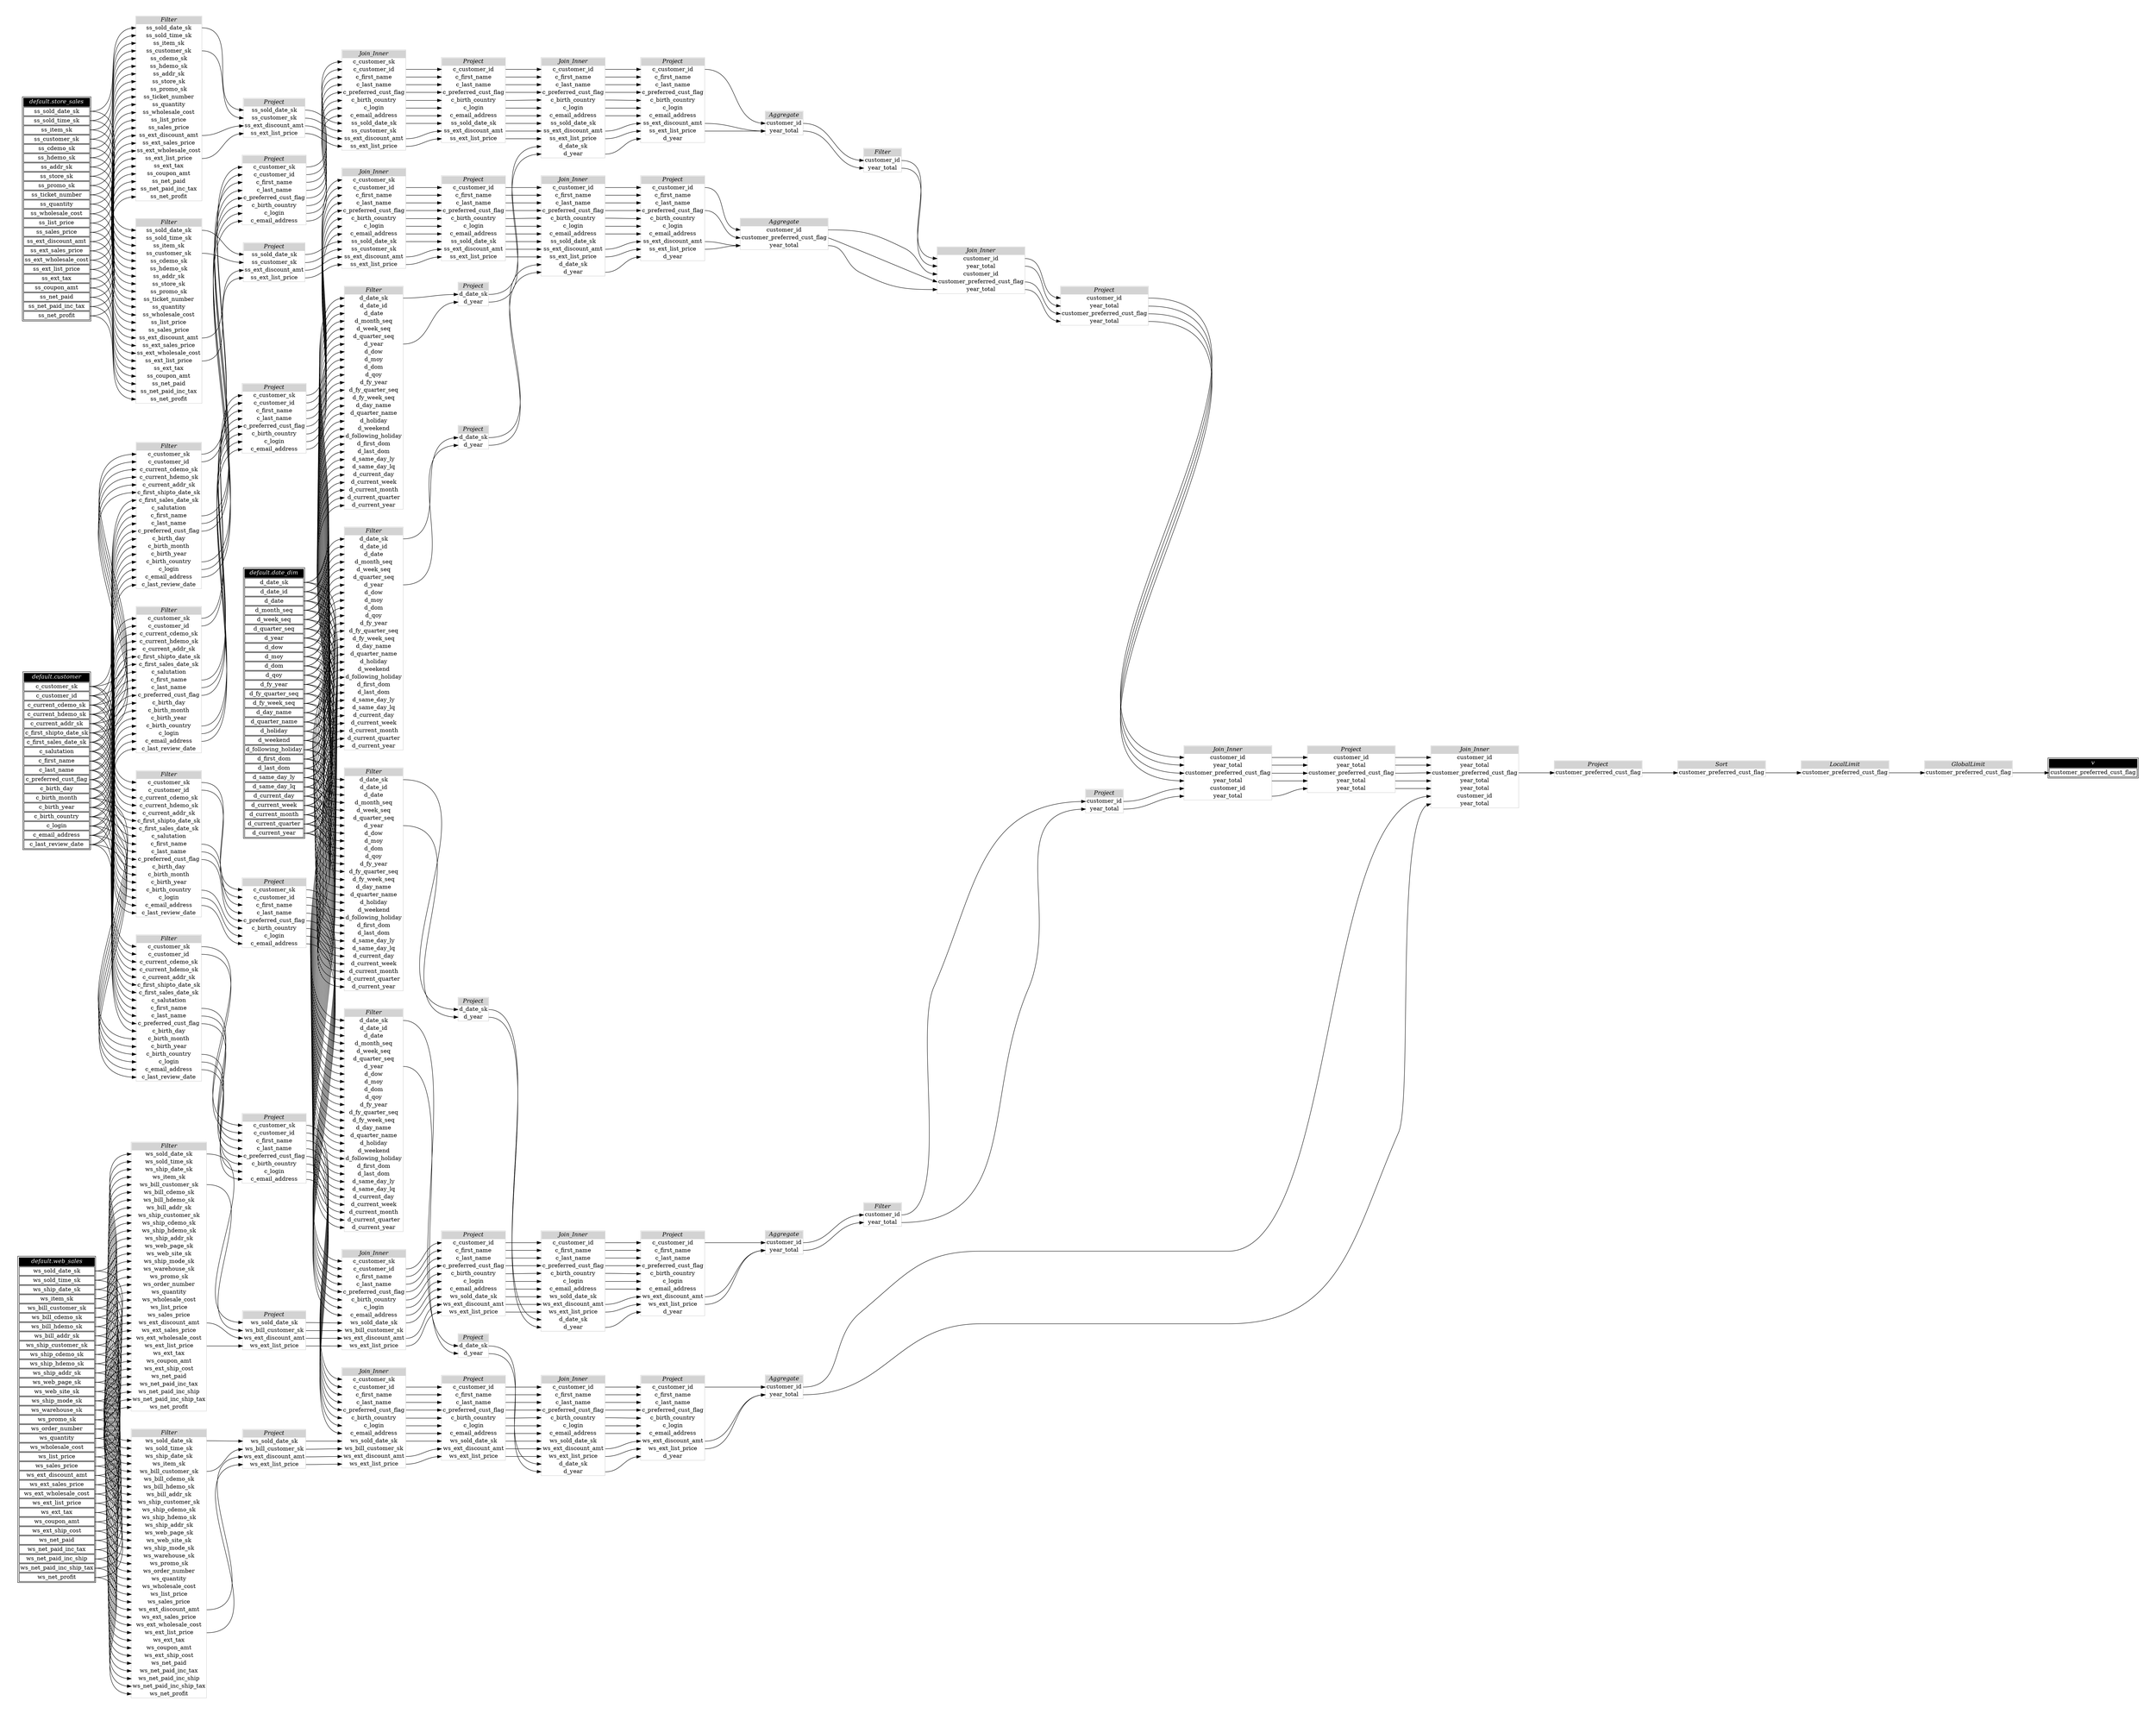 // Automatically generated by TPCDSFlowTestSuite


digraph {
  graph [pad="0.5" nodesep="0.5" ranksep="1" fontname="Helvetica" rankdir=LR];
  node [shape=plaintext]

  
"Aggregate_7b50d66" [label=<
<table color="lightgray" border="1" cellborder="0" cellspacing="0">
  <tr><td bgcolor="lightgray" port="nodeName"><i>Aggregate</i></td></tr>
  <tr><td port="0">customer_id</td></tr>
<tr><td port="1">year_total</td></tr>
</table>>];
     

"Aggregate_7c4b3dd" [label=<
<table color="lightgray" border="1" cellborder="0" cellspacing="0">
  <tr><td bgcolor="lightgray" port="nodeName"><i>Aggregate</i></td></tr>
  <tr><td port="0">customer_id</td></tr>
<tr><td port="1">customer_preferred_cust_flag</td></tr>
<tr><td port="2">year_total</td></tr>
</table>>];
     

"Aggregate_c0f18ea" [label=<
<table color="lightgray" border="1" cellborder="0" cellspacing="0">
  <tr><td bgcolor="lightgray" port="nodeName"><i>Aggregate</i></td></tr>
  <tr><td port="0">customer_id</td></tr>
<tr><td port="1">year_total</td></tr>
</table>>];
     

"Aggregate_c6f78f4" [label=<
<table color="lightgray" border="1" cellborder="0" cellspacing="0">
  <tr><td bgcolor="lightgray" port="nodeName"><i>Aggregate</i></td></tr>
  <tr><td port="0">customer_id</td></tr>
<tr><td port="1">year_total</td></tr>
</table>>];
     

"Filter_3b7bd84" [label=<
<table color="lightgray" border="1" cellborder="0" cellspacing="0">
  <tr><td bgcolor="lightgray" port="nodeName"><i>Filter</i></td></tr>
  <tr><td port="0">c_customer_sk</td></tr>
<tr><td port="1">c_customer_id</td></tr>
<tr><td port="2">c_current_cdemo_sk</td></tr>
<tr><td port="3">c_current_hdemo_sk</td></tr>
<tr><td port="4">c_current_addr_sk</td></tr>
<tr><td port="5">c_first_shipto_date_sk</td></tr>
<tr><td port="6">c_first_sales_date_sk</td></tr>
<tr><td port="7">c_salutation</td></tr>
<tr><td port="8">c_first_name</td></tr>
<tr><td port="9">c_last_name</td></tr>
<tr><td port="10">c_preferred_cust_flag</td></tr>
<tr><td port="11">c_birth_day</td></tr>
<tr><td port="12">c_birth_month</td></tr>
<tr><td port="13">c_birth_year</td></tr>
<tr><td port="14">c_birth_country</td></tr>
<tr><td port="15">c_login</td></tr>
<tr><td port="16">c_email_address</td></tr>
<tr><td port="17">c_last_review_date</td></tr>
</table>>];
     

"Filter_56b2248" [label=<
<table color="lightgray" border="1" cellborder="0" cellspacing="0">
  <tr><td bgcolor="lightgray" port="nodeName"><i>Filter</i></td></tr>
  <tr><td port="0">c_customer_sk</td></tr>
<tr><td port="1">c_customer_id</td></tr>
<tr><td port="2">c_current_cdemo_sk</td></tr>
<tr><td port="3">c_current_hdemo_sk</td></tr>
<tr><td port="4">c_current_addr_sk</td></tr>
<tr><td port="5">c_first_shipto_date_sk</td></tr>
<tr><td port="6">c_first_sales_date_sk</td></tr>
<tr><td port="7">c_salutation</td></tr>
<tr><td port="8">c_first_name</td></tr>
<tr><td port="9">c_last_name</td></tr>
<tr><td port="10">c_preferred_cust_flag</td></tr>
<tr><td port="11">c_birth_day</td></tr>
<tr><td port="12">c_birth_month</td></tr>
<tr><td port="13">c_birth_year</td></tr>
<tr><td port="14">c_birth_country</td></tr>
<tr><td port="15">c_login</td></tr>
<tr><td port="16">c_email_address</td></tr>
<tr><td port="17">c_last_review_date</td></tr>
</table>>];
     

"Filter_6f1973e" [label=<
<table color="lightgray" border="1" cellborder="0" cellspacing="0">
  <tr><td bgcolor="lightgray" port="nodeName"><i>Filter</i></td></tr>
  <tr><td port="0">ss_sold_date_sk</td></tr>
<tr><td port="1">ss_sold_time_sk</td></tr>
<tr><td port="2">ss_item_sk</td></tr>
<tr><td port="3">ss_customer_sk</td></tr>
<tr><td port="4">ss_cdemo_sk</td></tr>
<tr><td port="5">ss_hdemo_sk</td></tr>
<tr><td port="6">ss_addr_sk</td></tr>
<tr><td port="7">ss_store_sk</td></tr>
<tr><td port="8">ss_promo_sk</td></tr>
<tr><td port="9">ss_ticket_number</td></tr>
<tr><td port="10">ss_quantity</td></tr>
<tr><td port="11">ss_wholesale_cost</td></tr>
<tr><td port="12">ss_list_price</td></tr>
<tr><td port="13">ss_sales_price</td></tr>
<tr><td port="14">ss_ext_discount_amt</td></tr>
<tr><td port="15">ss_ext_sales_price</td></tr>
<tr><td port="16">ss_ext_wholesale_cost</td></tr>
<tr><td port="17">ss_ext_list_price</td></tr>
<tr><td port="18">ss_ext_tax</td></tr>
<tr><td port="19">ss_coupon_amt</td></tr>
<tr><td port="20">ss_net_paid</td></tr>
<tr><td port="21">ss_net_paid_inc_tax</td></tr>
<tr><td port="22">ss_net_profit</td></tr>
</table>>];
     

"Filter_711f5ce" [label=<
<table color="lightgray" border="1" cellborder="0" cellspacing="0">
  <tr><td bgcolor="lightgray" port="nodeName"><i>Filter</i></td></tr>
  <tr><td port="0">customer_id</td></tr>
<tr><td port="1">year_total</td></tr>
</table>>];
     

"Filter_8008960" [label=<
<table color="lightgray" border="1" cellborder="0" cellspacing="0">
  <tr><td bgcolor="lightgray" port="nodeName"><i>Filter</i></td></tr>
  <tr><td port="0">ws_sold_date_sk</td></tr>
<tr><td port="1">ws_sold_time_sk</td></tr>
<tr><td port="2">ws_ship_date_sk</td></tr>
<tr><td port="3">ws_item_sk</td></tr>
<tr><td port="4">ws_bill_customer_sk</td></tr>
<tr><td port="5">ws_bill_cdemo_sk</td></tr>
<tr><td port="6">ws_bill_hdemo_sk</td></tr>
<tr><td port="7">ws_bill_addr_sk</td></tr>
<tr><td port="8">ws_ship_customer_sk</td></tr>
<tr><td port="9">ws_ship_cdemo_sk</td></tr>
<tr><td port="10">ws_ship_hdemo_sk</td></tr>
<tr><td port="11">ws_ship_addr_sk</td></tr>
<tr><td port="12">ws_web_page_sk</td></tr>
<tr><td port="13">ws_web_site_sk</td></tr>
<tr><td port="14">ws_ship_mode_sk</td></tr>
<tr><td port="15">ws_warehouse_sk</td></tr>
<tr><td port="16">ws_promo_sk</td></tr>
<tr><td port="17">ws_order_number</td></tr>
<tr><td port="18">ws_quantity</td></tr>
<tr><td port="19">ws_wholesale_cost</td></tr>
<tr><td port="20">ws_list_price</td></tr>
<tr><td port="21">ws_sales_price</td></tr>
<tr><td port="22">ws_ext_discount_amt</td></tr>
<tr><td port="23">ws_ext_sales_price</td></tr>
<tr><td port="24">ws_ext_wholesale_cost</td></tr>
<tr><td port="25">ws_ext_list_price</td></tr>
<tr><td port="26">ws_ext_tax</td></tr>
<tr><td port="27">ws_coupon_amt</td></tr>
<tr><td port="28">ws_ext_ship_cost</td></tr>
<tr><td port="29">ws_net_paid</td></tr>
<tr><td port="30">ws_net_paid_inc_tax</td></tr>
<tr><td port="31">ws_net_paid_inc_ship</td></tr>
<tr><td port="32">ws_net_paid_inc_ship_tax</td></tr>
<tr><td port="33">ws_net_profit</td></tr>
</table>>];
     

"Filter_859c360" [label=<
<table color="lightgray" border="1" cellborder="0" cellspacing="0">
  <tr><td bgcolor="lightgray" port="nodeName"><i>Filter</i></td></tr>
  <tr><td port="0">d_date_sk</td></tr>
<tr><td port="1">d_date_id</td></tr>
<tr><td port="2">d_date</td></tr>
<tr><td port="3">d_month_seq</td></tr>
<tr><td port="4">d_week_seq</td></tr>
<tr><td port="5">d_quarter_seq</td></tr>
<tr><td port="6">d_year</td></tr>
<tr><td port="7">d_dow</td></tr>
<tr><td port="8">d_moy</td></tr>
<tr><td port="9">d_dom</td></tr>
<tr><td port="10">d_qoy</td></tr>
<tr><td port="11">d_fy_year</td></tr>
<tr><td port="12">d_fy_quarter_seq</td></tr>
<tr><td port="13">d_fy_week_seq</td></tr>
<tr><td port="14">d_day_name</td></tr>
<tr><td port="15">d_quarter_name</td></tr>
<tr><td port="16">d_holiday</td></tr>
<tr><td port="17">d_weekend</td></tr>
<tr><td port="18">d_following_holiday</td></tr>
<tr><td port="19">d_first_dom</td></tr>
<tr><td port="20">d_last_dom</td></tr>
<tr><td port="21">d_same_day_ly</td></tr>
<tr><td port="22">d_same_day_lq</td></tr>
<tr><td port="23">d_current_day</td></tr>
<tr><td port="24">d_current_week</td></tr>
<tr><td port="25">d_current_month</td></tr>
<tr><td port="26">d_current_quarter</td></tr>
<tr><td port="27">d_current_year</td></tr>
</table>>];
     

"Filter_a04f98a" [label=<
<table color="lightgray" border="1" cellborder="0" cellspacing="0">
  <tr><td bgcolor="lightgray" port="nodeName"><i>Filter</i></td></tr>
  <tr><td port="0">c_customer_sk</td></tr>
<tr><td port="1">c_customer_id</td></tr>
<tr><td port="2">c_current_cdemo_sk</td></tr>
<tr><td port="3">c_current_hdemo_sk</td></tr>
<tr><td port="4">c_current_addr_sk</td></tr>
<tr><td port="5">c_first_shipto_date_sk</td></tr>
<tr><td port="6">c_first_sales_date_sk</td></tr>
<tr><td port="7">c_salutation</td></tr>
<tr><td port="8">c_first_name</td></tr>
<tr><td port="9">c_last_name</td></tr>
<tr><td port="10">c_preferred_cust_flag</td></tr>
<tr><td port="11">c_birth_day</td></tr>
<tr><td port="12">c_birth_month</td></tr>
<tr><td port="13">c_birth_year</td></tr>
<tr><td port="14">c_birth_country</td></tr>
<tr><td port="15">c_login</td></tr>
<tr><td port="16">c_email_address</td></tr>
<tr><td port="17">c_last_review_date</td></tr>
</table>>];
     

"Filter_a8c6147" [label=<
<table color="lightgray" border="1" cellborder="0" cellspacing="0">
  <tr><td bgcolor="lightgray" port="nodeName"><i>Filter</i></td></tr>
  <tr><td port="0">c_customer_sk</td></tr>
<tr><td port="1">c_customer_id</td></tr>
<tr><td port="2">c_current_cdemo_sk</td></tr>
<tr><td port="3">c_current_hdemo_sk</td></tr>
<tr><td port="4">c_current_addr_sk</td></tr>
<tr><td port="5">c_first_shipto_date_sk</td></tr>
<tr><td port="6">c_first_sales_date_sk</td></tr>
<tr><td port="7">c_salutation</td></tr>
<tr><td port="8">c_first_name</td></tr>
<tr><td port="9">c_last_name</td></tr>
<tr><td port="10">c_preferred_cust_flag</td></tr>
<tr><td port="11">c_birth_day</td></tr>
<tr><td port="12">c_birth_month</td></tr>
<tr><td port="13">c_birth_year</td></tr>
<tr><td port="14">c_birth_country</td></tr>
<tr><td port="15">c_login</td></tr>
<tr><td port="16">c_email_address</td></tr>
<tr><td port="17">c_last_review_date</td></tr>
</table>>];
     

"Filter_abc6703" [label=<
<table color="lightgray" border="1" cellborder="0" cellspacing="0">
  <tr><td bgcolor="lightgray" port="nodeName"><i>Filter</i></td></tr>
  <tr><td port="0">ws_sold_date_sk</td></tr>
<tr><td port="1">ws_sold_time_sk</td></tr>
<tr><td port="2">ws_ship_date_sk</td></tr>
<tr><td port="3">ws_item_sk</td></tr>
<tr><td port="4">ws_bill_customer_sk</td></tr>
<tr><td port="5">ws_bill_cdemo_sk</td></tr>
<tr><td port="6">ws_bill_hdemo_sk</td></tr>
<tr><td port="7">ws_bill_addr_sk</td></tr>
<tr><td port="8">ws_ship_customer_sk</td></tr>
<tr><td port="9">ws_ship_cdemo_sk</td></tr>
<tr><td port="10">ws_ship_hdemo_sk</td></tr>
<tr><td port="11">ws_ship_addr_sk</td></tr>
<tr><td port="12">ws_web_page_sk</td></tr>
<tr><td port="13">ws_web_site_sk</td></tr>
<tr><td port="14">ws_ship_mode_sk</td></tr>
<tr><td port="15">ws_warehouse_sk</td></tr>
<tr><td port="16">ws_promo_sk</td></tr>
<tr><td port="17">ws_order_number</td></tr>
<tr><td port="18">ws_quantity</td></tr>
<tr><td port="19">ws_wholesale_cost</td></tr>
<tr><td port="20">ws_list_price</td></tr>
<tr><td port="21">ws_sales_price</td></tr>
<tr><td port="22">ws_ext_discount_amt</td></tr>
<tr><td port="23">ws_ext_sales_price</td></tr>
<tr><td port="24">ws_ext_wholesale_cost</td></tr>
<tr><td port="25">ws_ext_list_price</td></tr>
<tr><td port="26">ws_ext_tax</td></tr>
<tr><td port="27">ws_coupon_amt</td></tr>
<tr><td port="28">ws_ext_ship_cost</td></tr>
<tr><td port="29">ws_net_paid</td></tr>
<tr><td port="30">ws_net_paid_inc_tax</td></tr>
<tr><td port="31">ws_net_paid_inc_ship</td></tr>
<tr><td port="32">ws_net_paid_inc_ship_tax</td></tr>
<tr><td port="33">ws_net_profit</td></tr>
</table>>];
     

"Filter_b0dfe3a" [label=<
<table color="lightgray" border="1" cellborder="0" cellspacing="0">
  <tr><td bgcolor="lightgray" port="nodeName"><i>Filter</i></td></tr>
  <tr><td port="0">d_date_sk</td></tr>
<tr><td port="1">d_date_id</td></tr>
<tr><td port="2">d_date</td></tr>
<tr><td port="3">d_month_seq</td></tr>
<tr><td port="4">d_week_seq</td></tr>
<tr><td port="5">d_quarter_seq</td></tr>
<tr><td port="6">d_year</td></tr>
<tr><td port="7">d_dow</td></tr>
<tr><td port="8">d_moy</td></tr>
<tr><td port="9">d_dom</td></tr>
<tr><td port="10">d_qoy</td></tr>
<tr><td port="11">d_fy_year</td></tr>
<tr><td port="12">d_fy_quarter_seq</td></tr>
<tr><td port="13">d_fy_week_seq</td></tr>
<tr><td port="14">d_day_name</td></tr>
<tr><td port="15">d_quarter_name</td></tr>
<tr><td port="16">d_holiday</td></tr>
<tr><td port="17">d_weekend</td></tr>
<tr><td port="18">d_following_holiday</td></tr>
<tr><td port="19">d_first_dom</td></tr>
<tr><td port="20">d_last_dom</td></tr>
<tr><td port="21">d_same_day_ly</td></tr>
<tr><td port="22">d_same_day_lq</td></tr>
<tr><td port="23">d_current_day</td></tr>
<tr><td port="24">d_current_week</td></tr>
<tr><td port="25">d_current_month</td></tr>
<tr><td port="26">d_current_quarter</td></tr>
<tr><td port="27">d_current_year</td></tr>
</table>>];
     

"Filter_b597ed2" [label=<
<table color="lightgray" border="1" cellborder="0" cellspacing="0">
  <tr><td bgcolor="lightgray" port="nodeName"><i>Filter</i></td></tr>
  <tr><td port="0">d_date_sk</td></tr>
<tr><td port="1">d_date_id</td></tr>
<tr><td port="2">d_date</td></tr>
<tr><td port="3">d_month_seq</td></tr>
<tr><td port="4">d_week_seq</td></tr>
<tr><td port="5">d_quarter_seq</td></tr>
<tr><td port="6">d_year</td></tr>
<tr><td port="7">d_dow</td></tr>
<tr><td port="8">d_moy</td></tr>
<tr><td port="9">d_dom</td></tr>
<tr><td port="10">d_qoy</td></tr>
<tr><td port="11">d_fy_year</td></tr>
<tr><td port="12">d_fy_quarter_seq</td></tr>
<tr><td port="13">d_fy_week_seq</td></tr>
<tr><td port="14">d_day_name</td></tr>
<tr><td port="15">d_quarter_name</td></tr>
<tr><td port="16">d_holiday</td></tr>
<tr><td port="17">d_weekend</td></tr>
<tr><td port="18">d_following_holiday</td></tr>
<tr><td port="19">d_first_dom</td></tr>
<tr><td port="20">d_last_dom</td></tr>
<tr><td port="21">d_same_day_ly</td></tr>
<tr><td port="22">d_same_day_lq</td></tr>
<tr><td port="23">d_current_day</td></tr>
<tr><td port="24">d_current_week</td></tr>
<tr><td port="25">d_current_month</td></tr>
<tr><td port="26">d_current_quarter</td></tr>
<tr><td port="27">d_current_year</td></tr>
</table>>];
     

"Filter_c82e7f3" [label=<
<table color="lightgray" border="1" cellborder="0" cellspacing="0">
  <tr><td bgcolor="lightgray" port="nodeName"><i>Filter</i></td></tr>
  <tr><td port="0">customer_id</td></tr>
<tr><td port="1">year_total</td></tr>
</table>>];
     

"Filter_ed05914" [label=<
<table color="lightgray" border="1" cellborder="0" cellspacing="0">
  <tr><td bgcolor="lightgray" port="nodeName"><i>Filter</i></td></tr>
  <tr><td port="0">ss_sold_date_sk</td></tr>
<tr><td port="1">ss_sold_time_sk</td></tr>
<tr><td port="2">ss_item_sk</td></tr>
<tr><td port="3">ss_customer_sk</td></tr>
<tr><td port="4">ss_cdemo_sk</td></tr>
<tr><td port="5">ss_hdemo_sk</td></tr>
<tr><td port="6">ss_addr_sk</td></tr>
<tr><td port="7">ss_store_sk</td></tr>
<tr><td port="8">ss_promo_sk</td></tr>
<tr><td port="9">ss_ticket_number</td></tr>
<tr><td port="10">ss_quantity</td></tr>
<tr><td port="11">ss_wholesale_cost</td></tr>
<tr><td port="12">ss_list_price</td></tr>
<tr><td port="13">ss_sales_price</td></tr>
<tr><td port="14">ss_ext_discount_amt</td></tr>
<tr><td port="15">ss_ext_sales_price</td></tr>
<tr><td port="16">ss_ext_wholesale_cost</td></tr>
<tr><td port="17">ss_ext_list_price</td></tr>
<tr><td port="18">ss_ext_tax</td></tr>
<tr><td port="19">ss_coupon_amt</td></tr>
<tr><td port="20">ss_net_paid</td></tr>
<tr><td port="21">ss_net_paid_inc_tax</td></tr>
<tr><td port="22">ss_net_profit</td></tr>
</table>>];
     

"Filter_f05f3d3" [label=<
<table color="lightgray" border="1" cellborder="0" cellspacing="0">
  <tr><td bgcolor="lightgray" port="nodeName"><i>Filter</i></td></tr>
  <tr><td port="0">d_date_sk</td></tr>
<tr><td port="1">d_date_id</td></tr>
<tr><td port="2">d_date</td></tr>
<tr><td port="3">d_month_seq</td></tr>
<tr><td port="4">d_week_seq</td></tr>
<tr><td port="5">d_quarter_seq</td></tr>
<tr><td port="6">d_year</td></tr>
<tr><td port="7">d_dow</td></tr>
<tr><td port="8">d_moy</td></tr>
<tr><td port="9">d_dom</td></tr>
<tr><td port="10">d_qoy</td></tr>
<tr><td port="11">d_fy_year</td></tr>
<tr><td port="12">d_fy_quarter_seq</td></tr>
<tr><td port="13">d_fy_week_seq</td></tr>
<tr><td port="14">d_day_name</td></tr>
<tr><td port="15">d_quarter_name</td></tr>
<tr><td port="16">d_holiday</td></tr>
<tr><td port="17">d_weekend</td></tr>
<tr><td port="18">d_following_holiday</td></tr>
<tr><td port="19">d_first_dom</td></tr>
<tr><td port="20">d_last_dom</td></tr>
<tr><td port="21">d_same_day_ly</td></tr>
<tr><td port="22">d_same_day_lq</td></tr>
<tr><td port="23">d_current_day</td></tr>
<tr><td port="24">d_current_week</td></tr>
<tr><td port="25">d_current_month</td></tr>
<tr><td port="26">d_current_quarter</td></tr>
<tr><td port="27">d_current_year</td></tr>
</table>>];
     

"GlobalLimit_7919b61" [label=<
<table color="lightgray" border="1" cellborder="0" cellspacing="0">
  <tr><td bgcolor="lightgray" port="nodeName"><i>GlobalLimit</i></td></tr>
  <tr><td port="0">customer_preferred_cust_flag</td></tr>
</table>>];
     

"Join_Inner_0c2fbb5" [label=<
<table color="lightgray" border="1" cellborder="0" cellspacing="0">
  <tr><td bgcolor="lightgray" port="nodeName"><i>Join_Inner</i></td></tr>
  <tr><td port="0">c_customer_sk</td></tr>
<tr><td port="1">c_customer_id</td></tr>
<tr><td port="2">c_first_name</td></tr>
<tr><td port="3">c_last_name</td></tr>
<tr><td port="4">c_preferred_cust_flag</td></tr>
<tr><td port="5">c_birth_country</td></tr>
<tr><td port="6">c_login</td></tr>
<tr><td port="7">c_email_address</td></tr>
<tr><td port="8">ws_sold_date_sk</td></tr>
<tr><td port="9">ws_bill_customer_sk</td></tr>
<tr><td port="10">ws_ext_discount_amt</td></tr>
<tr><td port="11">ws_ext_list_price</td></tr>
</table>>];
     

"Join_Inner_26b0033" [label=<
<table color="lightgray" border="1" cellborder="0" cellspacing="0">
  <tr><td bgcolor="lightgray" port="nodeName"><i>Join_Inner</i></td></tr>
  <tr><td port="0">customer_id</td></tr>
<tr><td port="1">year_total</td></tr>
<tr><td port="2">customer_preferred_cust_flag</td></tr>
<tr><td port="3">year_total</td></tr>
<tr><td port="4">customer_id</td></tr>
<tr><td port="5">year_total</td></tr>
</table>>];
     

"Join_Inner_326aa55" [label=<
<table color="lightgray" border="1" cellborder="0" cellspacing="0">
  <tr><td bgcolor="lightgray" port="nodeName"><i>Join_Inner</i></td></tr>
  <tr><td port="0">c_customer_id</td></tr>
<tr><td port="1">c_first_name</td></tr>
<tr><td port="2">c_last_name</td></tr>
<tr><td port="3">c_preferred_cust_flag</td></tr>
<tr><td port="4">c_birth_country</td></tr>
<tr><td port="5">c_login</td></tr>
<tr><td port="6">c_email_address</td></tr>
<tr><td port="7">ss_sold_date_sk</td></tr>
<tr><td port="8">ss_ext_discount_amt</td></tr>
<tr><td port="9">ss_ext_list_price</td></tr>
<tr><td port="10">d_date_sk</td></tr>
<tr><td port="11">d_year</td></tr>
</table>>];
     

"Join_Inner_74f026a" [label=<
<table color="lightgray" border="1" cellborder="0" cellspacing="0">
  <tr><td bgcolor="lightgray" port="nodeName"><i>Join_Inner</i></td></tr>
  <tr><td port="0">c_customer_sk</td></tr>
<tr><td port="1">c_customer_id</td></tr>
<tr><td port="2">c_first_name</td></tr>
<tr><td port="3">c_last_name</td></tr>
<tr><td port="4">c_preferred_cust_flag</td></tr>
<tr><td port="5">c_birth_country</td></tr>
<tr><td port="6">c_login</td></tr>
<tr><td port="7">c_email_address</td></tr>
<tr><td port="8">ws_sold_date_sk</td></tr>
<tr><td port="9">ws_bill_customer_sk</td></tr>
<tr><td port="10">ws_ext_discount_amt</td></tr>
<tr><td port="11">ws_ext_list_price</td></tr>
</table>>];
     

"Join_Inner_7c0f3b3" [label=<
<table color="lightgray" border="1" cellborder="0" cellspacing="0">
  <tr><td bgcolor="lightgray" port="nodeName"><i>Join_Inner</i></td></tr>
  <tr><td port="0">c_customer_sk</td></tr>
<tr><td port="1">c_customer_id</td></tr>
<tr><td port="2">c_first_name</td></tr>
<tr><td port="3">c_last_name</td></tr>
<tr><td port="4">c_preferred_cust_flag</td></tr>
<tr><td port="5">c_birth_country</td></tr>
<tr><td port="6">c_login</td></tr>
<tr><td port="7">c_email_address</td></tr>
<tr><td port="8">ss_sold_date_sk</td></tr>
<tr><td port="9">ss_customer_sk</td></tr>
<tr><td port="10">ss_ext_discount_amt</td></tr>
<tr><td port="11">ss_ext_list_price</td></tr>
</table>>];
     

"Join_Inner_890f232" [label=<
<table color="lightgray" border="1" cellborder="0" cellspacing="0">
  <tr><td bgcolor="lightgray" port="nodeName"><i>Join_Inner</i></td></tr>
  <tr><td port="0">c_customer_id</td></tr>
<tr><td port="1">c_first_name</td></tr>
<tr><td port="2">c_last_name</td></tr>
<tr><td port="3">c_preferred_cust_flag</td></tr>
<tr><td port="4">c_birth_country</td></tr>
<tr><td port="5">c_login</td></tr>
<tr><td port="6">c_email_address</td></tr>
<tr><td port="7">ss_sold_date_sk</td></tr>
<tr><td port="8">ss_ext_discount_amt</td></tr>
<tr><td port="9">ss_ext_list_price</td></tr>
<tr><td port="10">d_date_sk</td></tr>
<tr><td port="11">d_year</td></tr>
</table>>];
     

"Join_Inner_a8cd6c7" [label=<
<table color="lightgray" border="1" cellborder="0" cellspacing="0">
  <tr><td bgcolor="lightgray" port="nodeName"><i>Join_Inner</i></td></tr>
  <tr><td port="0">c_customer_id</td></tr>
<tr><td port="1">c_first_name</td></tr>
<tr><td port="2">c_last_name</td></tr>
<tr><td port="3">c_preferred_cust_flag</td></tr>
<tr><td port="4">c_birth_country</td></tr>
<tr><td port="5">c_login</td></tr>
<tr><td port="6">c_email_address</td></tr>
<tr><td port="7">ws_sold_date_sk</td></tr>
<tr><td port="8">ws_ext_discount_amt</td></tr>
<tr><td port="9">ws_ext_list_price</td></tr>
<tr><td port="10">d_date_sk</td></tr>
<tr><td port="11">d_year</td></tr>
</table>>];
     

"Join_Inner_c120cb1" [label=<
<table color="lightgray" border="1" cellborder="0" cellspacing="0">
  <tr><td bgcolor="lightgray" port="nodeName"><i>Join_Inner</i></td></tr>
  <tr><td port="0">c_customer_sk</td></tr>
<tr><td port="1">c_customer_id</td></tr>
<tr><td port="2">c_first_name</td></tr>
<tr><td port="3">c_last_name</td></tr>
<tr><td port="4">c_preferred_cust_flag</td></tr>
<tr><td port="5">c_birth_country</td></tr>
<tr><td port="6">c_login</td></tr>
<tr><td port="7">c_email_address</td></tr>
<tr><td port="8">ss_sold_date_sk</td></tr>
<tr><td port="9">ss_customer_sk</td></tr>
<tr><td port="10">ss_ext_discount_amt</td></tr>
<tr><td port="11">ss_ext_list_price</td></tr>
</table>>];
     

"Join_Inner_c38a8ff" [label=<
<table color="lightgray" border="1" cellborder="0" cellspacing="0">
  <tr><td bgcolor="lightgray" port="nodeName"><i>Join_Inner</i></td></tr>
  <tr><td port="0">customer_id</td></tr>
<tr><td port="1">year_total</td></tr>
<tr><td port="2">customer_id</td></tr>
<tr><td port="3">customer_preferred_cust_flag</td></tr>
<tr><td port="4">year_total</td></tr>
</table>>];
     

"Join_Inner_d58ea2c" [label=<
<table color="lightgray" border="1" cellborder="0" cellspacing="0">
  <tr><td bgcolor="lightgray" port="nodeName"><i>Join_Inner</i></td></tr>
  <tr><td port="0">c_customer_id</td></tr>
<tr><td port="1">c_first_name</td></tr>
<tr><td port="2">c_last_name</td></tr>
<tr><td port="3">c_preferred_cust_flag</td></tr>
<tr><td port="4">c_birth_country</td></tr>
<tr><td port="5">c_login</td></tr>
<tr><td port="6">c_email_address</td></tr>
<tr><td port="7">ws_sold_date_sk</td></tr>
<tr><td port="8">ws_ext_discount_amt</td></tr>
<tr><td port="9">ws_ext_list_price</td></tr>
<tr><td port="10">d_date_sk</td></tr>
<tr><td port="11">d_year</td></tr>
</table>>];
     

"Join_Inner_deaf45f" [label=<
<table color="lightgray" border="1" cellborder="0" cellspacing="0">
  <tr><td bgcolor="lightgray" port="nodeName"><i>Join_Inner</i></td></tr>
  <tr><td port="0">customer_id</td></tr>
<tr><td port="1">year_total</td></tr>
<tr><td port="2">customer_preferred_cust_flag</td></tr>
<tr><td port="3">year_total</td></tr>
<tr><td port="4">year_total</td></tr>
<tr><td port="5">customer_id</td></tr>
<tr><td port="6">year_total</td></tr>
</table>>];
     

"LocalLimit_60381ae" [label=<
<table color="lightgray" border="1" cellborder="0" cellspacing="0">
  <tr><td bgcolor="lightgray" port="nodeName"><i>LocalLimit</i></td></tr>
  <tr><td port="0">customer_preferred_cust_flag</td></tr>
</table>>];
     

"Project_00dfc3c" [label=<
<table color="lightgray" border="1" cellborder="0" cellspacing="0">
  <tr><td bgcolor="lightgray" port="nodeName"><i>Project</i></td></tr>
  <tr><td port="0">ws_sold_date_sk</td></tr>
<tr><td port="1">ws_bill_customer_sk</td></tr>
<tr><td port="2">ws_ext_discount_amt</td></tr>
<tr><td port="3">ws_ext_list_price</td></tr>
</table>>];
     

"Project_053bcce" [label=<
<table color="lightgray" border="1" cellborder="0" cellspacing="0">
  <tr><td bgcolor="lightgray" port="nodeName"><i>Project</i></td></tr>
  <tr><td port="0">d_date_sk</td></tr>
<tr><td port="1">d_year</td></tr>
</table>>];
     

"Project_10d1ae5" [label=<
<table color="lightgray" border="1" cellborder="0" cellspacing="0">
  <tr><td bgcolor="lightgray" port="nodeName"><i>Project</i></td></tr>
  <tr><td port="0">c_customer_id</td></tr>
<tr><td port="1">c_first_name</td></tr>
<tr><td port="2">c_last_name</td></tr>
<tr><td port="3">c_preferred_cust_flag</td></tr>
<tr><td port="4">c_birth_country</td></tr>
<tr><td port="5">c_login</td></tr>
<tr><td port="6">c_email_address</td></tr>
<tr><td port="7">ws_ext_discount_amt</td></tr>
<tr><td port="8">ws_ext_list_price</td></tr>
<tr><td port="9">d_year</td></tr>
</table>>];
     

"Project_1815f78" [label=<
<table color="lightgray" border="1" cellborder="0" cellspacing="0">
  <tr><td bgcolor="lightgray" port="nodeName"><i>Project</i></td></tr>
  <tr><td port="0">customer_id</td></tr>
<tr><td port="1">year_total</td></tr>
</table>>];
     

"Project_1ca2446" [label=<
<table color="lightgray" border="1" cellborder="0" cellspacing="0">
  <tr><td bgcolor="lightgray" port="nodeName"><i>Project</i></td></tr>
  <tr><td port="0">d_date_sk</td></tr>
<tr><td port="1">d_year</td></tr>
</table>>];
     

"Project_24ee296" [label=<
<table color="lightgray" border="1" cellborder="0" cellspacing="0">
  <tr><td bgcolor="lightgray" port="nodeName"><i>Project</i></td></tr>
  <tr><td port="0">d_date_sk</td></tr>
<tr><td port="1">d_year</td></tr>
</table>>];
     

"Project_2d023cb" [label=<
<table color="lightgray" border="1" cellborder="0" cellspacing="0">
  <tr><td bgcolor="lightgray" port="nodeName"><i>Project</i></td></tr>
  <tr><td port="0">ws_sold_date_sk</td></tr>
<tr><td port="1">ws_bill_customer_sk</td></tr>
<tr><td port="2">ws_ext_discount_amt</td></tr>
<tr><td port="3">ws_ext_list_price</td></tr>
</table>>];
     

"Project_4d193a5" [label=<
<table color="lightgray" border="1" cellborder="0" cellspacing="0">
  <tr><td bgcolor="lightgray" port="nodeName"><i>Project</i></td></tr>
  <tr><td port="0">c_customer_id</td></tr>
<tr><td port="1">c_first_name</td></tr>
<tr><td port="2">c_last_name</td></tr>
<tr><td port="3">c_preferred_cust_flag</td></tr>
<tr><td port="4">c_birth_country</td></tr>
<tr><td port="5">c_login</td></tr>
<tr><td port="6">c_email_address</td></tr>
<tr><td port="7">ss_sold_date_sk</td></tr>
<tr><td port="8">ss_ext_discount_amt</td></tr>
<tr><td port="9">ss_ext_list_price</td></tr>
</table>>];
     

"Project_62ceebb" [label=<
<table color="lightgray" border="1" cellborder="0" cellspacing="0">
  <tr><td bgcolor="lightgray" port="nodeName"><i>Project</i></td></tr>
  <tr><td port="0">ss_sold_date_sk</td></tr>
<tr><td port="1">ss_customer_sk</td></tr>
<tr><td port="2">ss_ext_discount_amt</td></tr>
<tr><td port="3">ss_ext_list_price</td></tr>
</table>>];
     

"Project_7e74702" [label=<
<table color="lightgray" border="1" cellborder="0" cellspacing="0">
  <tr><td bgcolor="lightgray" port="nodeName"><i>Project</i></td></tr>
  <tr><td port="0">c_customer_id</td></tr>
<tr><td port="1">c_first_name</td></tr>
<tr><td port="2">c_last_name</td></tr>
<tr><td port="3">c_preferred_cust_flag</td></tr>
<tr><td port="4">c_birth_country</td></tr>
<tr><td port="5">c_login</td></tr>
<tr><td port="6">c_email_address</td></tr>
<tr><td port="7">ws_ext_discount_amt</td></tr>
<tr><td port="8">ws_ext_list_price</td></tr>
<tr><td port="9">d_year</td></tr>
</table>>];
     

"Project_84a425d" [label=<
<table color="lightgray" border="1" cellborder="0" cellspacing="0">
  <tr><td bgcolor="lightgray" port="nodeName"><i>Project</i></td></tr>
  <tr><td port="0">c_customer_id</td></tr>
<tr><td port="1">c_first_name</td></tr>
<tr><td port="2">c_last_name</td></tr>
<tr><td port="3">c_preferred_cust_flag</td></tr>
<tr><td port="4">c_birth_country</td></tr>
<tr><td port="5">c_login</td></tr>
<tr><td port="6">c_email_address</td></tr>
<tr><td port="7">ss_ext_discount_amt</td></tr>
<tr><td port="8">ss_ext_list_price</td></tr>
<tr><td port="9">d_year</td></tr>
</table>>];
     

"Project_86f880d" [label=<
<table color="lightgray" border="1" cellborder="0" cellspacing="0">
  <tr><td bgcolor="lightgray" port="nodeName"><i>Project</i></td></tr>
  <tr><td port="0">c_customer_sk</td></tr>
<tr><td port="1">c_customer_id</td></tr>
<tr><td port="2">c_first_name</td></tr>
<tr><td port="3">c_last_name</td></tr>
<tr><td port="4">c_preferred_cust_flag</td></tr>
<tr><td port="5">c_birth_country</td></tr>
<tr><td port="6">c_login</td></tr>
<tr><td port="7">c_email_address</td></tr>
</table>>];
     

"Project_af3cc52" [label=<
<table color="lightgray" border="1" cellborder="0" cellspacing="0">
  <tr><td bgcolor="lightgray" port="nodeName"><i>Project</i></td></tr>
  <tr><td port="0">c_customer_sk</td></tr>
<tr><td port="1">c_customer_id</td></tr>
<tr><td port="2">c_first_name</td></tr>
<tr><td port="3">c_last_name</td></tr>
<tr><td port="4">c_preferred_cust_flag</td></tr>
<tr><td port="5">c_birth_country</td></tr>
<tr><td port="6">c_login</td></tr>
<tr><td port="7">c_email_address</td></tr>
</table>>];
     

"Project_b195c32" [label=<
<table color="lightgray" border="1" cellborder="0" cellspacing="0">
  <tr><td bgcolor="lightgray" port="nodeName"><i>Project</i></td></tr>
  <tr><td port="0">c_customer_id</td></tr>
<tr><td port="1">c_first_name</td></tr>
<tr><td port="2">c_last_name</td></tr>
<tr><td port="3">c_preferred_cust_flag</td></tr>
<tr><td port="4">c_birth_country</td></tr>
<tr><td port="5">c_login</td></tr>
<tr><td port="6">c_email_address</td></tr>
<tr><td port="7">ws_sold_date_sk</td></tr>
<tr><td port="8">ws_ext_discount_amt</td></tr>
<tr><td port="9">ws_ext_list_price</td></tr>
</table>>];
     

"Project_b704803" [label=<
<table color="lightgray" border="1" cellborder="0" cellspacing="0">
  <tr><td bgcolor="lightgray" port="nodeName"><i>Project</i></td></tr>
  <tr><td port="0">customer_preferred_cust_flag</td></tr>
</table>>];
     

"Project_b8ea012" [label=<
<table color="lightgray" border="1" cellborder="0" cellspacing="0">
  <tr><td bgcolor="lightgray" port="nodeName"><i>Project</i></td></tr>
  <tr><td port="0">c_customer_id</td></tr>
<tr><td port="1">c_first_name</td></tr>
<tr><td port="2">c_last_name</td></tr>
<tr><td port="3">c_preferred_cust_flag</td></tr>
<tr><td port="4">c_birth_country</td></tr>
<tr><td port="5">c_login</td></tr>
<tr><td port="6">c_email_address</td></tr>
<tr><td port="7">ws_sold_date_sk</td></tr>
<tr><td port="8">ws_ext_discount_amt</td></tr>
<tr><td port="9">ws_ext_list_price</td></tr>
</table>>];
     

"Project_b9c5cab" [label=<
<table color="lightgray" border="1" cellborder="0" cellspacing="0">
  <tr><td bgcolor="lightgray" port="nodeName"><i>Project</i></td></tr>
  <tr><td port="0">customer_id</td></tr>
<tr><td port="1">year_total</td></tr>
<tr><td port="2">customer_preferred_cust_flag</td></tr>
<tr><td port="3">year_total</td></tr>
</table>>];
     

"Project_c766a4b" [label=<
<table color="lightgray" border="1" cellborder="0" cellspacing="0">
  <tr><td bgcolor="lightgray" port="nodeName"><i>Project</i></td></tr>
  <tr><td port="0">d_date_sk</td></tr>
<tr><td port="1">d_year</td></tr>
</table>>];
     

"Project_ce6e4ba" [label=<
<table color="lightgray" border="1" cellborder="0" cellspacing="0">
  <tr><td bgcolor="lightgray" port="nodeName"><i>Project</i></td></tr>
  <tr><td port="0">customer_id</td></tr>
<tr><td port="1">year_total</td></tr>
<tr><td port="2">customer_preferred_cust_flag</td></tr>
<tr><td port="3">year_total</td></tr>
<tr><td port="4">year_total</td></tr>
</table>>];
     

"Project_d9416f9" [label=<
<table color="lightgray" border="1" cellborder="0" cellspacing="0">
  <tr><td bgcolor="lightgray" port="nodeName"><i>Project</i></td></tr>
  <tr><td port="0">c_customer_sk</td></tr>
<tr><td port="1">c_customer_id</td></tr>
<tr><td port="2">c_first_name</td></tr>
<tr><td port="3">c_last_name</td></tr>
<tr><td port="4">c_preferred_cust_flag</td></tr>
<tr><td port="5">c_birth_country</td></tr>
<tr><td port="6">c_login</td></tr>
<tr><td port="7">c_email_address</td></tr>
</table>>];
     

"Project_de116fa" [label=<
<table color="lightgray" border="1" cellborder="0" cellspacing="0">
  <tr><td bgcolor="lightgray" port="nodeName"><i>Project</i></td></tr>
  <tr><td port="0">ss_sold_date_sk</td></tr>
<tr><td port="1">ss_customer_sk</td></tr>
<tr><td port="2">ss_ext_discount_amt</td></tr>
<tr><td port="3">ss_ext_list_price</td></tr>
</table>>];
     

"Project_ea3b60f" [label=<
<table color="lightgray" border="1" cellborder="0" cellspacing="0">
  <tr><td bgcolor="lightgray" port="nodeName"><i>Project</i></td></tr>
  <tr><td port="0">c_customer_id</td></tr>
<tr><td port="1">c_first_name</td></tr>
<tr><td port="2">c_last_name</td></tr>
<tr><td port="3">c_preferred_cust_flag</td></tr>
<tr><td port="4">c_birth_country</td></tr>
<tr><td port="5">c_login</td></tr>
<tr><td port="6">c_email_address</td></tr>
<tr><td port="7">ss_sold_date_sk</td></tr>
<tr><td port="8">ss_ext_discount_amt</td></tr>
<tr><td port="9">ss_ext_list_price</td></tr>
</table>>];
     

"Project_eaec40d" [label=<
<table color="lightgray" border="1" cellborder="0" cellspacing="0">
  <tr><td bgcolor="lightgray" port="nodeName"><i>Project</i></td></tr>
  <tr><td port="0">c_customer_sk</td></tr>
<tr><td port="1">c_customer_id</td></tr>
<tr><td port="2">c_first_name</td></tr>
<tr><td port="3">c_last_name</td></tr>
<tr><td port="4">c_preferred_cust_flag</td></tr>
<tr><td port="5">c_birth_country</td></tr>
<tr><td port="6">c_login</td></tr>
<tr><td port="7">c_email_address</td></tr>
</table>>];
     

"Project_efd7dad" [label=<
<table color="lightgray" border="1" cellborder="0" cellspacing="0">
  <tr><td bgcolor="lightgray" port="nodeName"><i>Project</i></td></tr>
  <tr><td port="0">c_customer_id</td></tr>
<tr><td port="1">c_first_name</td></tr>
<tr><td port="2">c_last_name</td></tr>
<tr><td port="3">c_preferred_cust_flag</td></tr>
<tr><td port="4">c_birth_country</td></tr>
<tr><td port="5">c_login</td></tr>
<tr><td port="6">c_email_address</td></tr>
<tr><td port="7">ss_ext_discount_amt</td></tr>
<tr><td port="8">ss_ext_list_price</td></tr>
<tr><td port="9">d_year</td></tr>
</table>>];
     

"Sort_f24b7d1" [label=<
<table color="lightgray" border="1" cellborder="0" cellspacing="0">
  <tr><td bgcolor="lightgray" port="nodeName"><i>Sort</i></td></tr>
  <tr><td port="0">customer_preferred_cust_flag</td></tr>
</table>>];
     

"default.customer" [color="black" label=<
<table>
  <tr><td bgcolor="black" port="nodeName"><i><font color="white">default.customer</font></i></td></tr>
  <tr><td port="0">c_customer_sk</td></tr>
<tr><td port="1">c_customer_id</td></tr>
<tr><td port="2">c_current_cdemo_sk</td></tr>
<tr><td port="3">c_current_hdemo_sk</td></tr>
<tr><td port="4">c_current_addr_sk</td></tr>
<tr><td port="5">c_first_shipto_date_sk</td></tr>
<tr><td port="6">c_first_sales_date_sk</td></tr>
<tr><td port="7">c_salutation</td></tr>
<tr><td port="8">c_first_name</td></tr>
<tr><td port="9">c_last_name</td></tr>
<tr><td port="10">c_preferred_cust_flag</td></tr>
<tr><td port="11">c_birth_day</td></tr>
<tr><td port="12">c_birth_month</td></tr>
<tr><td port="13">c_birth_year</td></tr>
<tr><td port="14">c_birth_country</td></tr>
<tr><td port="15">c_login</td></tr>
<tr><td port="16">c_email_address</td></tr>
<tr><td port="17">c_last_review_date</td></tr>
</table>>];
     

"default.date_dim" [color="black" label=<
<table>
  <tr><td bgcolor="black" port="nodeName"><i><font color="white">default.date_dim</font></i></td></tr>
  <tr><td port="0">d_date_sk</td></tr>
<tr><td port="1">d_date_id</td></tr>
<tr><td port="2">d_date</td></tr>
<tr><td port="3">d_month_seq</td></tr>
<tr><td port="4">d_week_seq</td></tr>
<tr><td port="5">d_quarter_seq</td></tr>
<tr><td port="6">d_year</td></tr>
<tr><td port="7">d_dow</td></tr>
<tr><td port="8">d_moy</td></tr>
<tr><td port="9">d_dom</td></tr>
<tr><td port="10">d_qoy</td></tr>
<tr><td port="11">d_fy_year</td></tr>
<tr><td port="12">d_fy_quarter_seq</td></tr>
<tr><td port="13">d_fy_week_seq</td></tr>
<tr><td port="14">d_day_name</td></tr>
<tr><td port="15">d_quarter_name</td></tr>
<tr><td port="16">d_holiday</td></tr>
<tr><td port="17">d_weekend</td></tr>
<tr><td port="18">d_following_holiday</td></tr>
<tr><td port="19">d_first_dom</td></tr>
<tr><td port="20">d_last_dom</td></tr>
<tr><td port="21">d_same_day_ly</td></tr>
<tr><td port="22">d_same_day_lq</td></tr>
<tr><td port="23">d_current_day</td></tr>
<tr><td port="24">d_current_week</td></tr>
<tr><td port="25">d_current_month</td></tr>
<tr><td port="26">d_current_quarter</td></tr>
<tr><td port="27">d_current_year</td></tr>
</table>>];
     

"default.store_sales" [color="black" label=<
<table>
  <tr><td bgcolor="black" port="nodeName"><i><font color="white">default.store_sales</font></i></td></tr>
  <tr><td port="0">ss_sold_date_sk</td></tr>
<tr><td port="1">ss_sold_time_sk</td></tr>
<tr><td port="2">ss_item_sk</td></tr>
<tr><td port="3">ss_customer_sk</td></tr>
<tr><td port="4">ss_cdemo_sk</td></tr>
<tr><td port="5">ss_hdemo_sk</td></tr>
<tr><td port="6">ss_addr_sk</td></tr>
<tr><td port="7">ss_store_sk</td></tr>
<tr><td port="8">ss_promo_sk</td></tr>
<tr><td port="9">ss_ticket_number</td></tr>
<tr><td port="10">ss_quantity</td></tr>
<tr><td port="11">ss_wholesale_cost</td></tr>
<tr><td port="12">ss_list_price</td></tr>
<tr><td port="13">ss_sales_price</td></tr>
<tr><td port="14">ss_ext_discount_amt</td></tr>
<tr><td port="15">ss_ext_sales_price</td></tr>
<tr><td port="16">ss_ext_wholesale_cost</td></tr>
<tr><td port="17">ss_ext_list_price</td></tr>
<tr><td port="18">ss_ext_tax</td></tr>
<tr><td port="19">ss_coupon_amt</td></tr>
<tr><td port="20">ss_net_paid</td></tr>
<tr><td port="21">ss_net_paid_inc_tax</td></tr>
<tr><td port="22">ss_net_profit</td></tr>
</table>>];
     

"default.web_sales" [color="black" label=<
<table>
  <tr><td bgcolor="black" port="nodeName"><i><font color="white">default.web_sales</font></i></td></tr>
  <tr><td port="0">ws_sold_date_sk</td></tr>
<tr><td port="1">ws_sold_time_sk</td></tr>
<tr><td port="2">ws_ship_date_sk</td></tr>
<tr><td port="3">ws_item_sk</td></tr>
<tr><td port="4">ws_bill_customer_sk</td></tr>
<tr><td port="5">ws_bill_cdemo_sk</td></tr>
<tr><td port="6">ws_bill_hdemo_sk</td></tr>
<tr><td port="7">ws_bill_addr_sk</td></tr>
<tr><td port="8">ws_ship_customer_sk</td></tr>
<tr><td port="9">ws_ship_cdemo_sk</td></tr>
<tr><td port="10">ws_ship_hdemo_sk</td></tr>
<tr><td port="11">ws_ship_addr_sk</td></tr>
<tr><td port="12">ws_web_page_sk</td></tr>
<tr><td port="13">ws_web_site_sk</td></tr>
<tr><td port="14">ws_ship_mode_sk</td></tr>
<tr><td port="15">ws_warehouse_sk</td></tr>
<tr><td port="16">ws_promo_sk</td></tr>
<tr><td port="17">ws_order_number</td></tr>
<tr><td port="18">ws_quantity</td></tr>
<tr><td port="19">ws_wholesale_cost</td></tr>
<tr><td port="20">ws_list_price</td></tr>
<tr><td port="21">ws_sales_price</td></tr>
<tr><td port="22">ws_ext_discount_amt</td></tr>
<tr><td port="23">ws_ext_sales_price</td></tr>
<tr><td port="24">ws_ext_wholesale_cost</td></tr>
<tr><td port="25">ws_ext_list_price</td></tr>
<tr><td port="26">ws_ext_tax</td></tr>
<tr><td port="27">ws_coupon_amt</td></tr>
<tr><td port="28">ws_ext_ship_cost</td></tr>
<tr><td port="29">ws_net_paid</td></tr>
<tr><td port="30">ws_net_paid_inc_tax</td></tr>
<tr><td port="31">ws_net_paid_inc_ship</td></tr>
<tr><td port="32">ws_net_paid_inc_ship_tax</td></tr>
<tr><td port="33">ws_net_profit</td></tr>
</table>>];
     

"v" [color="black" label=<
<table>
  <tr><td bgcolor="black" port="nodeName"><i><font color="white">v</font></i></td></tr>
  <tr><td port="0">customer_preferred_cust_flag</td></tr>
</table>>];
     
  "Aggregate_7b50d66":0 -> "Join_Inner_deaf45f":5;
"Aggregate_7b50d66":1 -> "Join_Inner_deaf45f":6;
"Aggregate_7c4b3dd":0 -> "Join_Inner_c38a8ff":2;
"Aggregate_7c4b3dd":1 -> "Join_Inner_c38a8ff":3;
"Aggregate_7c4b3dd":2 -> "Join_Inner_c38a8ff":4;
"Aggregate_c0f18ea":0 -> "Filter_711f5ce":0;
"Aggregate_c0f18ea":1 -> "Filter_711f5ce":1;
"Aggregate_c6f78f4":0 -> "Filter_c82e7f3":0;
"Aggregate_c6f78f4":1 -> "Filter_c82e7f3":1;
"Filter_3b7bd84":0 -> "Project_86f880d":0;
"Filter_3b7bd84":1 -> "Project_86f880d":1;
"Filter_3b7bd84":10 -> "Project_86f880d":4;
"Filter_3b7bd84":14 -> "Project_86f880d":5;
"Filter_3b7bd84":15 -> "Project_86f880d":6;
"Filter_3b7bd84":16 -> "Project_86f880d":7;
"Filter_3b7bd84":8 -> "Project_86f880d":2;
"Filter_3b7bd84":9 -> "Project_86f880d":3;
"Filter_56b2248":0 -> "Project_eaec40d":0;
"Filter_56b2248":1 -> "Project_eaec40d":1;
"Filter_56b2248":10 -> "Project_eaec40d":4;
"Filter_56b2248":14 -> "Project_eaec40d":5;
"Filter_56b2248":15 -> "Project_eaec40d":6;
"Filter_56b2248":16 -> "Project_eaec40d":7;
"Filter_56b2248":8 -> "Project_eaec40d":2;
"Filter_56b2248":9 -> "Project_eaec40d":3;
"Filter_6f1973e":0 -> "Project_62ceebb":0;
"Filter_6f1973e":14 -> "Project_62ceebb":2;
"Filter_6f1973e":17 -> "Project_62ceebb":3;
"Filter_6f1973e":3 -> "Project_62ceebb":1;
"Filter_711f5ce":0 -> "Join_Inner_c38a8ff":0;
"Filter_711f5ce":1 -> "Join_Inner_c38a8ff":1;
"Filter_8008960":0 -> "Project_00dfc3c":0;
"Filter_8008960":22 -> "Project_00dfc3c":2;
"Filter_8008960":25 -> "Project_00dfc3c":3;
"Filter_8008960":4 -> "Project_00dfc3c":1;
"Filter_859c360":0 -> "Project_1ca2446":0;
"Filter_859c360":6 -> "Project_1ca2446":1;
"Filter_a04f98a":0 -> "Project_d9416f9":0;
"Filter_a04f98a":1 -> "Project_d9416f9":1;
"Filter_a04f98a":10 -> "Project_d9416f9":4;
"Filter_a04f98a":14 -> "Project_d9416f9":5;
"Filter_a04f98a":15 -> "Project_d9416f9":6;
"Filter_a04f98a":16 -> "Project_d9416f9":7;
"Filter_a04f98a":8 -> "Project_d9416f9":2;
"Filter_a04f98a":9 -> "Project_d9416f9":3;
"Filter_a8c6147":0 -> "Project_af3cc52":0;
"Filter_a8c6147":1 -> "Project_af3cc52":1;
"Filter_a8c6147":10 -> "Project_af3cc52":4;
"Filter_a8c6147":14 -> "Project_af3cc52":5;
"Filter_a8c6147":15 -> "Project_af3cc52":6;
"Filter_a8c6147":16 -> "Project_af3cc52":7;
"Filter_a8c6147":8 -> "Project_af3cc52":2;
"Filter_a8c6147":9 -> "Project_af3cc52":3;
"Filter_abc6703":0 -> "Project_2d023cb":0;
"Filter_abc6703":22 -> "Project_2d023cb":2;
"Filter_abc6703":25 -> "Project_2d023cb":3;
"Filter_abc6703":4 -> "Project_2d023cb":1;
"Filter_b0dfe3a":0 -> "Project_c766a4b":0;
"Filter_b0dfe3a":6 -> "Project_c766a4b":1;
"Filter_b597ed2":0 -> "Project_053bcce":0;
"Filter_b597ed2":6 -> "Project_053bcce":1;
"Filter_c82e7f3":0 -> "Project_1815f78":0;
"Filter_c82e7f3":1 -> "Project_1815f78":1;
"Filter_ed05914":0 -> "Project_de116fa":0;
"Filter_ed05914":14 -> "Project_de116fa":2;
"Filter_ed05914":17 -> "Project_de116fa":3;
"Filter_ed05914":3 -> "Project_de116fa":1;
"Filter_f05f3d3":0 -> "Project_24ee296":0;
"Filter_f05f3d3":6 -> "Project_24ee296":1;
"GlobalLimit_7919b61":0 -> "v":0;
"Join_Inner_0c2fbb5":1 -> "Project_b195c32":0;
"Join_Inner_0c2fbb5":10 -> "Project_b195c32":8;
"Join_Inner_0c2fbb5":11 -> "Project_b195c32":9;
"Join_Inner_0c2fbb5":2 -> "Project_b195c32":1;
"Join_Inner_0c2fbb5":3 -> "Project_b195c32":2;
"Join_Inner_0c2fbb5":4 -> "Project_b195c32":3;
"Join_Inner_0c2fbb5":5 -> "Project_b195c32":4;
"Join_Inner_0c2fbb5":6 -> "Project_b195c32":5;
"Join_Inner_0c2fbb5":7 -> "Project_b195c32":6;
"Join_Inner_0c2fbb5":8 -> "Project_b195c32":7;
"Join_Inner_26b0033":0 -> "Project_ce6e4ba":0;
"Join_Inner_26b0033":1 -> "Project_ce6e4ba":1;
"Join_Inner_26b0033":2 -> "Project_ce6e4ba":2;
"Join_Inner_26b0033":3 -> "Project_ce6e4ba":3;
"Join_Inner_26b0033":5 -> "Project_ce6e4ba":4;
"Join_Inner_326aa55":0 -> "Project_84a425d":0;
"Join_Inner_326aa55":1 -> "Project_84a425d":1;
"Join_Inner_326aa55":11 -> "Project_84a425d":9;
"Join_Inner_326aa55":2 -> "Project_84a425d":2;
"Join_Inner_326aa55":3 -> "Project_84a425d":3;
"Join_Inner_326aa55":4 -> "Project_84a425d":4;
"Join_Inner_326aa55":5 -> "Project_84a425d":5;
"Join_Inner_326aa55":6 -> "Project_84a425d":6;
"Join_Inner_326aa55":8 -> "Project_84a425d":7;
"Join_Inner_326aa55":9 -> "Project_84a425d":8;
"Join_Inner_74f026a":1 -> "Project_b8ea012":0;
"Join_Inner_74f026a":10 -> "Project_b8ea012":8;
"Join_Inner_74f026a":11 -> "Project_b8ea012":9;
"Join_Inner_74f026a":2 -> "Project_b8ea012":1;
"Join_Inner_74f026a":3 -> "Project_b8ea012":2;
"Join_Inner_74f026a":4 -> "Project_b8ea012":3;
"Join_Inner_74f026a":5 -> "Project_b8ea012":4;
"Join_Inner_74f026a":6 -> "Project_b8ea012":5;
"Join_Inner_74f026a":7 -> "Project_b8ea012":6;
"Join_Inner_74f026a":8 -> "Project_b8ea012":7;
"Join_Inner_7c0f3b3":1 -> "Project_4d193a5":0;
"Join_Inner_7c0f3b3":10 -> "Project_4d193a5":8;
"Join_Inner_7c0f3b3":11 -> "Project_4d193a5":9;
"Join_Inner_7c0f3b3":2 -> "Project_4d193a5":1;
"Join_Inner_7c0f3b3":3 -> "Project_4d193a5":2;
"Join_Inner_7c0f3b3":4 -> "Project_4d193a5":3;
"Join_Inner_7c0f3b3":5 -> "Project_4d193a5":4;
"Join_Inner_7c0f3b3":6 -> "Project_4d193a5":5;
"Join_Inner_7c0f3b3":7 -> "Project_4d193a5":6;
"Join_Inner_7c0f3b3":8 -> "Project_4d193a5":7;
"Join_Inner_890f232":0 -> "Project_efd7dad":0;
"Join_Inner_890f232":1 -> "Project_efd7dad":1;
"Join_Inner_890f232":11 -> "Project_efd7dad":9;
"Join_Inner_890f232":2 -> "Project_efd7dad":2;
"Join_Inner_890f232":3 -> "Project_efd7dad":3;
"Join_Inner_890f232":4 -> "Project_efd7dad":4;
"Join_Inner_890f232":5 -> "Project_efd7dad":5;
"Join_Inner_890f232":6 -> "Project_efd7dad":6;
"Join_Inner_890f232":8 -> "Project_efd7dad":7;
"Join_Inner_890f232":9 -> "Project_efd7dad":8;
"Join_Inner_a8cd6c7":0 -> "Project_10d1ae5":0;
"Join_Inner_a8cd6c7":1 -> "Project_10d1ae5":1;
"Join_Inner_a8cd6c7":11 -> "Project_10d1ae5":9;
"Join_Inner_a8cd6c7":2 -> "Project_10d1ae5":2;
"Join_Inner_a8cd6c7":3 -> "Project_10d1ae5":3;
"Join_Inner_a8cd6c7":4 -> "Project_10d1ae5":4;
"Join_Inner_a8cd6c7":5 -> "Project_10d1ae5":5;
"Join_Inner_a8cd6c7":6 -> "Project_10d1ae5":6;
"Join_Inner_a8cd6c7":8 -> "Project_10d1ae5":7;
"Join_Inner_a8cd6c7":9 -> "Project_10d1ae5":8;
"Join_Inner_c120cb1":1 -> "Project_ea3b60f":0;
"Join_Inner_c120cb1":10 -> "Project_ea3b60f":8;
"Join_Inner_c120cb1":11 -> "Project_ea3b60f":9;
"Join_Inner_c120cb1":2 -> "Project_ea3b60f":1;
"Join_Inner_c120cb1":3 -> "Project_ea3b60f":2;
"Join_Inner_c120cb1":4 -> "Project_ea3b60f":3;
"Join_Inner_c120cb1":5 -> "Project_ea3b60f":4;
"Join_Inner_c120cb1":6 -> "Project_ea3b60f":5;
"Join_Inner_c120cb1":7 -> "Project_ea3b60f":6;
"Join_Inner_c120cb1":8 -> "Project_ea3b60f":7;
"Join_Inner_c38a8ff":0 -> "Project_b9c5cab":0;
"Join_Inner_c38a8ff":1 -> "Project_b9c5cab":1;
"Join_Inner_c38a8ff":3 -> "Project_b9c5cab":2;
"Join_Inner_c38a8ff":4 -> "Project_b9c5cab":3;
"Join_Inner_d58ea2c":0 -> "Project_7e74702":0;
"Join_Inner_d58ea2c":1 -> "Project_7e74702":1;
"Join_Inner_d58ea2c":11 -> "Project_7e74702":9;
"Join_Inner_d58ea2c":2 -> "Project_7e74702":2;
"Join_Inner_d58ea2c":3 -> "Project_7e74702":3;
"Join_Inner_d58ea2c":4 -> "Project_7e74702":4;
"Join_Inner_d58ea2c":5 -> "Project_7e74702":5;
"Join_Inner_d58ea2c":6 -> "Project_7e74702":6;
"Join_Inner_d58ea2c":8 -> "Project_7e74702":7;
"Join_Inner_d58ea2c":9 -> "Project_7e74702":8;
"Join_Inner_deaf45f":2 -> "Project_b704803":0;
"LocalLimit_60381ae":0 -> "GlobalLimit_7919b61":0;
"Project_00dfc3c":0 -> "Join_Inner_74f026a":8;
"Project_00dfc3c":1 -> "Join_Inner_74f026a":9;
"Project_00dfc3c":2 -> "Join_Inner_74f026a":10;
"Project_00dfc3c":3 -> "Join_Inner_74f026a":11;
"Project_053bcce":0 -> "Join_Inner_890f232":10;
"Project_053bcce":1 -> "Join_Inner_890f232":11;
"Project_10d1ae5":0 -> "Aggregate_c6f78f4":0;
"Project_10d1ae5":7 -> "Aggregate_c6f78f4":1;
"Project_10d1ae5":8 -> "Aggregate_c6f78f4":1;
"Project_1815f78":0 -> "Join_Inner_26b0033":4;
"Project_1815f78":1 -> "Join_Inner_26b0033":5;
"Project_1ca2446":0 -> "Join_Inner_a8cd6c7":10;
"Project_1ca2446":1 -> "Join_Inner_a8cd6c7":11;
"Project_24ee296":0 -> "Join_Inner_d58ea2c":10;
"Project_24ee296":1 -> "Join_Inner_d58ea2c":11;
"Project_2d023cb":0 -> "Join_Inner_0c2fbb5":8;
"Project_2d023cb":1 -> "Join_Inner_0c2fbb5":9;
"Project_2d023cb":2 -> "Join_Inner_0c2fbb5":10;
"Project_2d023cb":3 -> "Join_Inner_0c2fbb5":11;
"Project_4d193a5":0 -> "Join_Inner_890f232":0;
"Project_4d193a5":1 -> "Join_Inner_890f232":1;
"Project_4d193a5":2 -> "Join_Inner_890f232":2;
"Project_4d193a5":3 -> "Join_Inner_890f232":3;
"Project_4d193a5":4 -> "Join_Inner_890f232":4;
"Project_4d193a5":5 -> "Join_Inner_890f232":5;
"Project_4d193a5":6 -> "Join_Inner_890f232":6;
"Project_4d193a5":7 -> "Join_Inner_890f232":7;
"Project_4d193a5":8 -> "Join_Inner_890f232":8;
"Project_4d193a5":9 -> "Join_Inner_890f232":9;
"Project_62ceebb":0 -> "Join_Inner_7c0f3b3":8;
"Project_62ceebb":1 -> "Join_Inner_7c0f3b3":9;
"Project_62ceebb":2 -> "Join_Inner_7c0f3b3":10;
"Project_62ceebb":3 -> "Join_Inner_7c0f3b3":11;
"Project_7e74702":0 -> "Aggregate_7b50d66":0;
"Project_7e74702":7 -> "Aggregate_7b50d66":1;
"Project_7e74702":8 -> "Aggregate_7b50d66":1;
"Project_84a425d":0 -> "Aggregate_c0f18ea":0;
"Project_84a425d":7 -> "Aggregate_c0f18ea":1;
"Project_84a425d":8 -> "Aggregate_c0f18ea":1;
"Project_86f880d":0 -> "Join_Inner_0c2fbb5":0;
"Project_86f880d":1 -> "Join_Inner_0c2fbb5":1;
"Project_86f880d":2 -> "Join_Inner_0c2fbb5":2;
"Project_86f880d":3 -> "Join_Inner_0c2fbb5":3;
"Project_86f880d":4 -> "Join_Inner_0c2fbb5":4;
"Project_86f880d":5 -> "Join_Inner_0c2fbb5":5;
"Project_86f880d":6 -> "Join_Inner_0c2fbb5":6;
"Project_86f880d":7 -> "Join_Inner_0c2fbb5":7;
"Project_af3cc52":0 -> "Join_Inner_c120cb1":0;
"Project_af3cc52":1 -> "Join_Inner_c120cb1":1;
"Project_af3cc52":2 -> "Join_Inner_c120cb1":2;
"Project_af3cc52":3 -> "Join_Inner_c120cb1":3;
"Project_af3cc52":4 -> "Join_Inner_c120cb1":4;
"Project_af3cc52":5 -> "Join_Inner_c120cb1":5;
"Project_af3cc52":6 -> "Join_Inner_c120cb1":6;
"Project_af3cc52":7 -> "Join_Inner_c120cb1":7;
"Project_b195c32":0 -> "Join_Inner_d58ea2c":0;
"Project_b195c32":1 -> "Join_Inner_d58ea2c":1;
"Project_b195c32":2 -> "Join_Inner_d58ea2c":2;
"Project_b195c32":3 -> "Join_Inner_d58ea2c":3;
"Project_b195c32":4 -> "Join_Inner_d58ea2c":4;
"Project_b195c32":5 -> "Join_Inner_d58ea2c":5;
"Project_b195c32":6 -> "Join_Inner_d58ea2c":6;
"Project_b195c32":7 -> "Join_Inner_d58ea2c":7;
"Project_b195c32":8 -> "Join_Inner_d58ea2c":8;
"Project_b195c32":9 -> "Join_Inner_d58ea2c":9;
"Project_b704803":0 -> "Sort_f24b7d1":0;
"Project_b8ea012":0 -> "Join_Inner_a8cd6c7":0;
"Project_b8ea012":1 -> "Join_Inner_a8cd6c7":1;
"Project_b8ea012":2 -> "Join_Inner_a8cd6c7":2;
"Project_b8ea012":3 -> "Join_Inner_a8cd6c7":3;
"Project_b8ea012":4 -> "Join_Inner_a8cd6c7":4;
"Project_b8ea012":5 -> "Join_Inner_a8cd6c7":5;
"Project_b8ea012":6 -> "Join_Inner_a8cd6c7":6;
"Project_b8ea012":7 -> "Join_Inner_a8cd6c7":7;
"Project_b8ea012":8 -> "Join_Inner_a8cd6c7":8;
"Project_b8ea012":9 -> "Join_Inner_a8cd6c7":9;
"Project_b9c5cab":0 -> "Join_Inner_26b0033":0;
"Project_b9c5cab":1 -> "Join_Inner_26b0033":1;
"Project_b9c5cab":2 -> "Join_Inner_26b0033":2;
"Project_b9c5cab":3 -> "Join_Inner_26b0033":3;
"Project_c766a4b":0 -> "Join_Inner_326aa55":10;
"Project_c766a4b":1 -> "Join_Inner_326aa55":11;
"Project_ce6e4ba":0 -> "Join_Inner_deaf45f":0;
"Project_ce6e4ba":1 -> "Join_Inner_deaf45f":1;
"Project_ce6e4ba":2 -> "Join_Inner_deaf45f":2;
"Project_ce6e4ba":3 -> "Join_Inner_deaf45f":3;
"Project_ce6e4ba":4 -> "Join_Inner_deaf45f":4;
"Project_d9416f9":0 -> "Join_Inner_74f026a":0;
"Project_d9416f9":1 -> "Join_Inner_74f026a":1;
"Project_d9416f9":2 -> "Join_Inner_74f026a":2;
"Project_d9416f9":3 -> "Join_Inner_74f026a":3;
"Project_d9416f9":4 -> "Join_Inner_74f026a":4;
"Project_d9416f9":5 -> "Join_Inner_74f026a":5;
"Project_d9416f9":6 -> "Join_Inner_74f026a":6;
"Project_d9416f9":7 -> "Join_Inner_74f026a":7;
"Project_de116fa":0 -> "Join_Inner_c120cb1":8;
"Project_de116fa":1 -> "Join_Inner_c120cb1":9;
"Project_de116fa":2 -> "Join_Inner_c120cb1":10;
"Project_de116fa":3 -> "Join_Inner_c120cb1":11;
"Project_ea3b60f":0 -> "Join_Inner_326aa55":0;
"Project_ea3b60f":1 -> "Join_Inner_326aa55":1;
"Project_ea3b60f":2 -> "Join_Inner_326aa55":2;
"Project_ea3b60f":3 -> "Join_Inner_326aa55":3;
"Project_ea3b60f":4 -> "Join_Inner_326aa55":4;
"Project_ea3b60f":5 -> "Join_Inner_326aa55":5;
"Project_ea3b60f":6 -> "Join_Inner_326aa55":6;
"Project_ea3b60f":7 -> "Join_Inner_326aa55":7;
"Project_ea3b60f":8 -> "Join_Inner_326aa55":8;
"Project_ea3b60f":9 -> "Join_Inner_326aa55":9;
"Project_eaec40d":0 -> "Join_Inner_7c0f3b3":0;
"Project_eaec40d":1 -> "Join_Inner_7c0f3b3":1;
"Project_eaec40d":2 -> "Join_Inner_7c0f3b3":2;
"Project_eaec40d":3 -> "Join_Inner_7c0f3b3":3;
"Project_eaec40d":4 -> "Join_Inner_7c0f3b3":4;
"Project_eaec40d":5 -> "Join_Inner_7c0f3b3":5;
"Project_eaec40d":6 -> "Join_Inner_7c0f3b3":6;
"Project_eaec40d":7 -> "Join_Inner_7c0f3b3":7;
"Project_efd7dad":0 -> "Aggregate_7c4b3dd":0;
"Project_efd7dad":3 -> "Aggregate_7c4b3dd":1;
"Project_efd7dad":7 -> "Aggregate_7c4b3dd":2;
"Project_efd7dad":8 -> "Aggregate_7c4b3dd":2;
"Sort_f24b7d1":0 -> "LocalLimit_60381ae":0;
"default.customer":0 -> "Filter_3b7bd84":0;
"default.customer":0 -> "Filter_56b2248":0;
"default.customer":0 -> "Filter_a04f98a":0;
"default.customer":0 -> "Filter_a8c6147":0;
"default.customer":1 -> "Filter_3b7bd84":1;
"default.customer":1 -> "Filter_56b2248":1;
"default.customer":1 -> "Filter_a04f98a":1;
"default.customer":1 -> "Filter_a8c6147":1;
"default.customer":10 -> "Filter_3b7bd84":10;
"default.customer":10 -> "Filter_56b2248":10;
"default.customer":10 -> "Filter_a04f98a":10;
"default.customer":10 -> "Filter_a8c6147":10;
"default.customer":11 -> "Filter_3b7bd84":11;
"default.customer":11 -> "Filter_56b2248":11;
"default.customer":11 -> "Filter_a04f98a":11;
"default.customer":11 -> "Filter_a8c6147":11;
"default.customer":12 -> "Filter_3b7bd84":12;
"default.customer":12 -> "Filter_56b2248":12;
"default.customer":12 -> "Filter_a04f98a":12;
"default.customer":12 -> "Filter_a8c6147":12;
"default.customer":13 -> "Filter_3b7bd84":13;
"default.customer":13 -> "Filter_56b2248":13;
"default.customer":13 -> "Filter_a04f98a":13;
"default.customer":13 -> "Filter_a8c6147":13;
"default.customer":14 -> "Filter_3b7bd84":14;
"default.customer":14 -> "Filter_56b2248":14;
"default.customer":14 -> "Filter_a04f98a":14;
"default.customer":14 -> "Filter_a8c6147":14;
"default.customer":15 -> "Filter_3b7bd84":15;
"default.customer":15 -> "Filter_56b2248":15;
"default.customer":15 -> "Filter_a04f98a":15;
"default.customer":15 -> "Filter_a8c6147":15;
"default.customer":16 -> "Filter_3b7bd84":16;
"default.customer":16 -> "Filter_56b2248":16;
"default.customer":16 -> "Filter_a04f98a":16;
"default.customer":16 -> "Filter_a8c6147":16;
"default.customer":17 -> "Filter_3b7bd84":17;
"default.customer":17 -> "Filter_56b2248":17;
"default.customer":17 -> "Filter_a04f98a":17;
"default.customer":17 -> "Filter_a8c6147":17;
"default.customer":2 -> "Filter_3b7bd84":2;
"default.customer":2 -> "Filter_56b2248":2;
"default.customer":2 -> "Filter_a04f98a":2;
"default.customer":2 -> "Filter_a8c6147":2;
"default.customer":3 -> "Filter_3b7bd84":3;
"default.customer":3 -> "Filter_56b2248":3;
"default.customer":3 -> "Filter_a04f98a":3;
"default.customer":3 -> "Filter_a8c6147":3;
"default.customer":4 -> "Filter_3b7bd84":4;
"default.customer":4 -> "Filter_56b2248":4;
"default.customer":4 -> "Filter_a04f98a":4;
"default.customer":4 -> "Filter_a8c6147":4;
"default.customer":5 -> "Filter_3b7bd84":5;
"default.customer":5 -> "Filter_56b2248":5;
"default.customer":5 -> "Filter_a04f98a":5;
"default.customer":5 -> "Filter_a8c6147":5;
"default.customer":6 -> "Filter_3b7bd84":6;
"default.customer":6 -> "Filter_56b2248":6;
"default.customer":6 -> "Filter_a04f98a":6;
"default.customer":6 -> "Filter_a8c6147":6;
"default.customer":7 -> "Filter_3b7bd84":7;
"default.customer":7 -> "Filter_56b2248":7;
"default.customer":7 -> "Filter_a04f98a":7;
"default.customer":7 -> "Filter_a8c6147":7;
"default.customer":8 -> "Filter_3b7bd84":8;
"default.customer":8 -> "Filter_56b2248":8;
"default.customer":8 -> "Filter_a04f98a":8;
"default.customer":8 -> "Filter_a8c6147":8;
"default.customer":9 -> "Filter_3b7bd84":9;
"default.customer":9 -> "Filter_56b2248":9;
"default.customer":9 -> "Filter_a04f98a":9;
"default.customer":9 -> "Filter_a8c6147":9;
"default.date_dim":0 -> "Filter_859c360":0;
"default.date_dim":0 -> "Filter_b0dfe3a":0;
"default.date_dim":0 -> "Filter_b597ed2":0;
"default.date_dim":0 -> "Filter_f05f3d3":0;
"default.date_dim":1 -> "Filter_859c360":1;
"default.date_dim":1 -> "Filter_b0dfe3a":1;
"default.date_dim":1 -> "Filter_b597ed2":1;
"default.date_dim":1 -> "Filter_f05f3d3":1;
"default.date_dim":10 -> "Filter_859c360":10;
"default.date_dim":10 -> "Filter_b0dfe3a":10;
"default.date_dim":10 -> "Filter_b597ed2":10;
"default.date_dim":10 -> "Filter_f05f3d3":10;
"default.date_dim":11 -> "Filter_859c360":11;
"default.date_dim":11 -> "Filter_b0dfe3a":11;
"default.date_dim":11 -> "Filter_b597ed2":11;
"default.date_dim":11 -> "Filter_f05f3d3":11;
"default.date_dim":12 -> "Filter_859c360":12;
"default.date_dim":12 -> "Filter_b0dfe3a":12;
"default.date_dim":12 -> "Filter_b597ed2":12;
"default.date_dim":12 -> "Filter_f05f3d3":12;
"default.date_dim":13 -> "Filter_859c360":13;
"default.date_dim":13 -> "Filter_b0dfe3a":13;
"default.date_dim":13 -> "Filter_b597ed2":13;
"default.date_dim":13 -> "Filter_f05f3d3":13;
"default.date_dim":14 -> "Filter_859c360":14;
"default.date_dim":14 -> "Filter_b0dfe3a":14;
"default.date_dim":14 -> "Filter_b597ed2":14;
"default.date_dim":14 -> "Filter_f05f3d3":14;
"default.date_dim":15 -> "Filter_859c360":15;
"default.date_dim":15 -> "Filter_b0dfe3a":15;
"default.date_dim":15 -> "Filter_b597ed2":15;
"default.date_dim":15 -> "Filter_f05f3d3":15;
"default.date_dim":16 -> "Filter_859c360":16;
"default.date_dim":16 -> "Filter_b0dfe3a":16;
"default.date_dim":16 -> "Filter_b597ed2":16;
"default.date_dim":16 -> "Filter_f05f3d3":16;
"default.date_dim":17 -> "Filter_859c360":17;
"default.date_dim":17 -> "Filter_b0dfe3a":17;
"default.date_dim":17 -> "Filter_b597ed2":17;
"default.date_dim":17 -> "Filter_f05f3d3":17;
"default.date_dim":18 -> "Filter_859c360":18;
"default.date_dim":18 -> "Filter_b0dfe3a":18;
"default.date_dim":18 -> "Filter_b597ed2":18;
"default.date_dim":18 -> "Filter_f05f3d3":18;
"default.date_dim":19 -> "Filter_859c360":19;
"default.date_dim":19 -> "Filter_b0dfe3a":19;
"default.date_dim":19 -> "Filter_b597ed2":19;
"default.date_dim":19 -> "Filter_f05f3d3":19;
"default.date_dim":2 -> "Filter_859c360":2;
"default.date_dim":2 -> "Filter_b0dfe3a":2;
"default.date_dim":2 -> "Filter_b597ed2":2;
"default.date_dim":2 -> "Filter_f05f3d3":2;
"default.date_dim":20 -> "Filter_859c360":20;
"default.date_dim":20 -> "Filter_b0dfe3a":20;
"default.date_dim":20 -> "Filter_b597ed2":20;
"default.date_dim":20 -> "Filter_f05f3d3":20;
"default.date_dim":21 -> "Filter_859c360":21;
"default.date_dim":21 -> "Filter_b0dfe3a":21;
"default.date_dim":21 -> "Filter_b597ed2":21;
"default.date_dim":21 -> "Filter_f05f3d3":21;
"default.date_dim":22 -> "Filter_859c360":22;
"default.date_dim":22 -> "Filter_b0dfe3a":22;
"default.date_dim":22 -> "Filter_b597ed2":22;
"default.date_dim":22 -> "Filter_f05f3d3":22;
"default.date_dim":23 -> "Filter_859c360":23;
"default.date_dim":23 -> "Filter_b0dfe3a":23;
"default.date_dim":23 -> "Filter_b597ed2":23;
"default.date_dim":23 -> "Filter_f05f3d3":23;
"default.date_dim":24 -> "Filter_859c360":24;
"default.date_dim":24 -> "Filter_b0dfe3a":24;
"default.date_dim":24 -> "Filter_b597ed2":24;
"default.date_dim":24 -> "Filter_f05f3d3":24;
"default.date_dim":25 -> "Filter_859c360":25;
"default.date_dim":25 -> "Filter_b0dfe3a":25;
"default.date_dim":25 -> "Filter_b597ed2":25;
"default.date_dim":25 -> "Filter_f05f3d3":25;
"default.date_dim":26 -> "Filter_859c360":26;
"default.date_dim":26 -> "Filter_b0dfe3a":26;
"default.date_dim":26 -> "Filter_b597ed2":26;
"default.date_dim":26 -> "Filter_f05f3d3":26;
"default.date_dim":27 -> "Filter_859c360":27;
"default.date_dim":27 -> "Filter_b0dfe3a":27;
"default.date_dim":27 -> "Filter_b597ed2":27;
"default.date_dim":27 -> "Filter_f05f3d3":27;
"default.date_dim":3 -> "Filter_859c360":3;
"default.date_dim":3 -> "Filter_b0dfe3a":3;
"default.date_dim":3 -> "Filter_b597ed2":3;
"default.date_dim":3 -> "Filter_f05f3d3":3;
"default.date_dim":4 -> "Filter_859c360":4;
"default.date_dim":4 -> "Filter_b0dfe3a":4;
"default.date_dim":4 -> "Filter_b597ed2":4;
"default.date_dim":4 -> "Filter_f05f3d3":4;
"default.date_dim":5 -> "Filter_859c360":5;
"default.date_dim":5 -> "Filter_b0dfe3a":5;
"default.date_dim":5 -> "Filter_b597ed2":5;
"default.date_dim":5 -> "Filter_f05f3d3":5;
"default.date_dim":6 -> "Filter_859c360":6;
"default.date_dim":6 -> "Filter_b0dfe3a":6;
"default.date_dim":6 -> "Filter_b597ed2":6;
"default.date_dim":6 -> "Filter_f05f3d3":6;
"default.date_dim":7 -> "Filter_859c360":7;
"default.date_dim":7 -> "Filter_b0dfe3a":7;
"default.date_dim":7 -> "Filter_b597ed2":7;
"default.date_dim":7 -> "Filter_f05f3d3":7;
"default.date_dim":8 -> "Filter_859c360":8;
"default.date_dim":8 -> "Filter_b0dfe3a":8;
"default.date_dim":8 -> "Filter_b597ed2":8;
"default.date_dim":8 -> "Filter_f05f3d3":8;
"default.date_dim":9 -> "Filter_859c360":9;
"default.date_dim":9 -> "Filter_b0dfe3a":9;
"default.date_dim":9 -> "Filter_b597ed2":9;
"default.date_dim":9 -> "Filter_f05f3d3":9;
"default.store_sales":0 -> "Filter_6f1973e":0;
"default.store_sales":0 -> "Filter_ed05914":0;
"default.store_sales":1 -> "Filter_6f1973e":1;
"default.store_sales":1 -> "Filter_ed05914":1;
"default.store_sales":10 -> "Filter_6f1973e":10;
"default.store_sales":10 -> "Filter_ed05914":10;
"default.store_sales":11 -> "Filter_6f1973e":11;
"default.store_sales":11 -> "Filter_ed05914":11;
"default.store_sales":12 -> "Filter_6f1973e":12;
"default.store_sales":12 -> "Filter_ed05914":12;
"default.store_sales":13 -> "Filter_6f1973e":13;
"default.store_sales":13 -> "Filter_ed05914":13;
"default.store_sales":14 -> "Filter_6f1973e":14;
"default.store_sales":14 -> "Filter_ed05914":14;
"default.store_sales":15 -> "Filter_6f1973e":15;
"default.store_sales":15 -> "Filter_ed05914":15;
"default.store_sales":16 -> "Filter_6f1973e":16;
"default.store_sales":16 -> "Filter_ed05914":16;
"default.store_sales":17 -> "Filter_6f1973e":17;
"default.store_sales":17 -> "Filter_ed05914":17;
"default.store_sales":18 -> "Filter_6f1973e":18;
"default.store_sales":18 -> "Filter_ed05914":18;
"default.store_sales":19 -> "Filter_6f1973e":19;
"default.store_sales":19 -> "Filter_ed05914":19;
"default.store_sales":2 -> "Filter_6f1973e":2;
"default.store_sales":2 -> "Filter_ed05914":2;
"default.store_sales":20 -> "Filter_6f1973e":20;
"default.store_sales":20 -> "Filter_ed05914":20;
"default.store_sales":21 -> "Filter_6f1973e":21;
"default.store_sales":21 -> "Filter_ed05914":21;
"default.store_sales":22 -> "Filter_6f1973e":22;
"default.store_sales":22 -> "Filter_ed05914":22;
"default.store_sales":3 -> "Filter_6f1973e":3;
"default.store_sales":3 -> "Filter_ed05914":3;
"default.store_sales":4 -> "Filter_6f1973e":4;
"default.store_sales":4 -> "Filter_ed05914":4;
"default.store_sales":5 -> "Filter_6f1973e":5;
"default.store_sales":5 -> "Filter_ed05914":5;
"default.store_sales":6 -> "Filter_6f1973e":6;
"default.store_sales":6 -> "Filter_ed05914":6;
"default.store_sales":7 -> "Filter_6f1973e":7;
"default.store_sales":7 -> "Filter_ed05914":7;
"default.store_sales":8 -> "Filter_6f1973e":8;
"default.store_sales":8 -> "Filter_ed05914":8;
"default.store_sales":9 -> "Filter_6f1973e":9;
"default.store_sales":9 -> "Filter_ed05914":9;
"default.web_sales":0 -> "Filter_8008960":0;
"default.web_sales":0 -> "Filter_abc6703":0;
"default.web_sales":1 -> "Filter_8008960":1;
"default.web_sales":1 -> "Filter_abc6703":1;
"default.web_sales":10 -> "Filter_8008960":10;
"default.web_sales":10 -> "Filter_abc6703":10;
"default.web_sales":11 -> "Filter_8008960":11;
"default.web_sales":11 -> "Filter_abc6703":11;
"default.web_sales":12 -> "Filter_8008960":12;
"default.web_sales":12 -> "Filter_abc6703":12;
"default.web_sales":13 -> "Filter_8008960":13;
"default.web_sales":13 -> "Filter_abc6703":13;
"default.web_sales":14 -> "Filter_8008960":14;
"default.web_sales":14 -> "Filter_abc6703":14;
"default.web_sales":15 -> "Filter_8008960":15;
"default.web_sales":15 -> "Filter_abc6703":15;
"default.web_sales":16 -> "Filter_8008960":16;
"default.web_sales":16 -> "Filter_abc6703":16;
"default.web_sales":17 -> "Filter_8008960":17;
"default.web_sales":17 -> "Filter_abc6703":17;
"default.web_sales":18 -> "Filter_8008960":18;
"default.web_sales":18 -> "Filter_abc6703":18;
"default.web_sales":19 -> "Filter_8008960":19;
"default.web_sales":19 -> "Filter_abc6703":19;
"default.web_sales":2 -> "Filter_8008960":2;
"default.web_sales":2 -> "Filter_abc6703":2;
"default.web_sales":20 -> "Filter_8008960":20;
"default.web_sales":20 -> "Filter_abc6703":20;
"default.web_sales":21 -> "Filter_8008960":21;
"default.web_sales":21 -> "Filter_abc6703":21;
"default.web_sales":22 -> "Filter_8008960":22;
"default.web_sales":22 -> "Filter_abc6703":22;
"default.web_sales":23 -> "Filter_8008960":23;
"default.web_sales":23 -> "Filter_abc6703":23;
"default.web_sales":24 -> "Filter_8008960":24;
"default.web_sales":24 -> "Filter_abc6703":24;
"default.web_sales":25 -> "Filter_8008960":25;
"default.web_sales":25 -> "Filter_abc6703":25;
"default.web_sales":26 -> "Filter_8008960":26;
"default.web_sales":26 -> "Filter_abc6703":26;
"default.web_sales":27 -> "Filter_8008960":27;
"default.web_sales":27 -> "Filter_abc6703":27;
"default.web_sales":28 -> "Filter_8008960":28;
"default.web_sales":28 -> "Filter_abc6703":28;
"default.web_sales":29 -> "Filter_8008960":29;
"default.web_sales":29 -> "Filter_abc6703":29;
"default.web_sales":3 -> "Filter_8008960":3;
"default.web_sales":3 -> "Filter_abc6703":3;
"default.web_sales":30 -> "Filter_8008960":30;
"default.web_sales":30 -> "Filter_abc6703":30;
"default.web_sales":31 -> "Filter_8008960":31;
"default.web_sales":31 -> "Filter_abc6703":31;
"default.web_sales":32 -> "Filter_8008960":32;
"default.web_sales":32 -> "Filter_abc6703":32;
"default.web_sales":33 -> "Filter_8008960":33;
"default.web_sales":33 -> "Filter_abc6703":33;
"default.web_sales":4 -> "Filter_8008960":4;
"default.web_sales":4 -> "Filter_abc6703":4;
"default.web_sales":5 -> "Filter_8008960":5;
"default.web_sales":5 -> "Filter_abc6703":5;
"default.web_sales":6 -> "Filter_8008960":6;
"default.web_sales":6 -> "Filter_abc6703":6;
"default.web_sales":7 -> "Filter_8008960":7;
"default.web_sales":7 -> "Filter_abc6703":7;
"default.web_sales":8 -> "Filter_8008960":8;
"default.web_sales":8 -> "Filter_abc6703":8;
"default.web_sales":9 -> "Filter_8008960":9;
"default.web_sales":9 -> "Filter_abc6703":9;
}
       